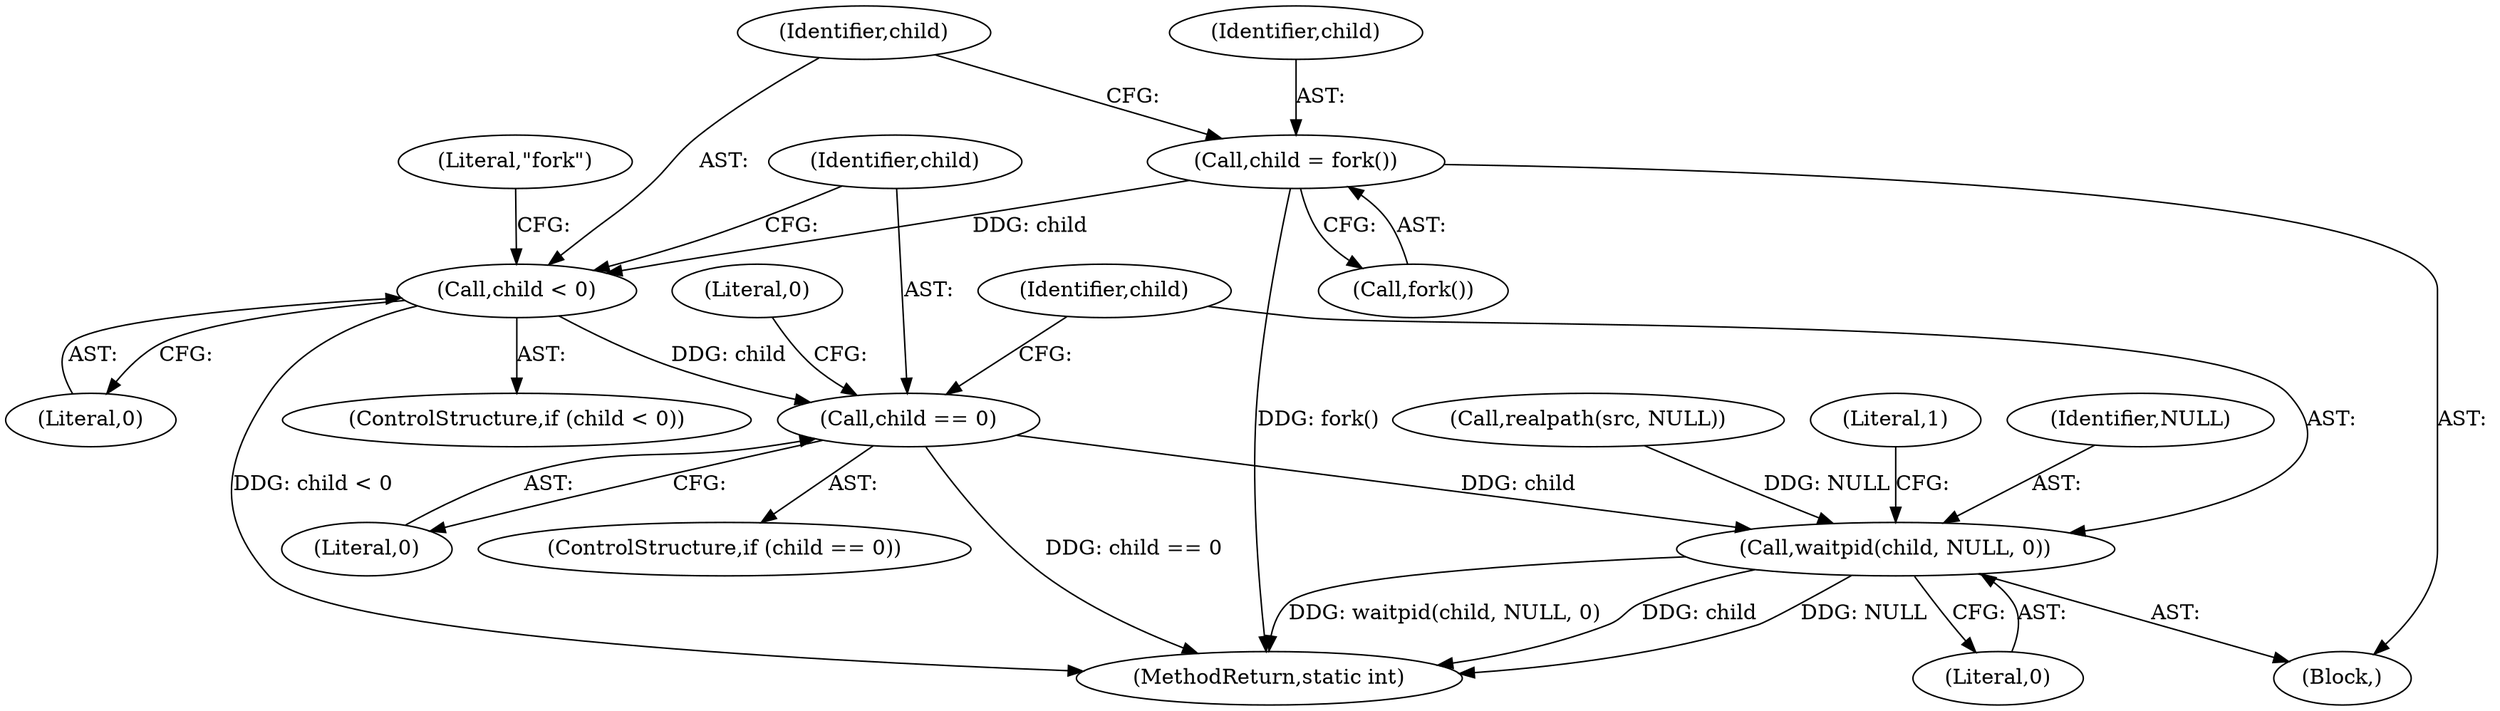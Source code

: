 digraph "1_firejail_b8a4ff9775318ca5e679183884a6a63f3da8f863_2@del" {
"1000193" [label="(Call,child = fork())"];
"1000197" [label="(Call,child < 0)"];
"1000203" [label="(Call,child == 0)"];
"1000230" [label="(Call,waitpid(child, NULL, 0))"];
"1000232" [label="(Identifier,NULL)"];
"1000195" [label="(Call,fork())"];
"1000203" [label="(Call,child == 0)"];
"1000197" [label="(Call,child < 0)"];
"1000235" [label="(Literal,1)"];
"1000193" [label="(Call,child = fork())"];
"1000208" [label="(Literal,0)"];
"1000194" [label="(Identifier,child)"];
"1000202" [label="(ControlStructure,if (child == 0))"];
"1000196" [label="(ControlStructure,if (child < 0))"];
"1000231" [label="(Identifier,child)"];
"1000238" [label="(MethodReturn,static int)"];
"1000230" [label="(Call,waitpid(child, NULL, 0))"];
"1000199" [label="(Literal,0)"];
"1000205" [label="(Literal,0)"];
"1000159" [label="(Call,realpath(src, NULL))"];
"1000201" [label="(Literal,\"fork\")"];
"1000198" [label="(Identifier,child)"];
"1000204" [label="(Identifier,child)"];
"1000233" [label="(Literal,0)"];
"1000151" [label="(Block,)"];
"1000193" -> "1000151"  [label="AST: "];
"1000193" -> "1000195"  [label="CFG: "];
"1000194" -> "1000193"  [label="AST: "];
"1000195" -> "1000193"  [label="AST: "];
"1000198" -> "1000193"  [label="CFG: "];
"1000193" -> "1000238"  [label="DDG: fork()"];
"1000193" -> "1000197"  [label="DDG: child"];
"1000197" -> "1000196"  [label="AST: "];
"1000197" -> "1000199"  [label="CFG: "];
"1000198" -> "1000197"  [label="AST: "];
"1000199" -> "1000197"  [label="AST: "];
"1000201" -> "1000197"  [label="CFG: "];
"1000204" -> "1000197"  [label="CFG: "];
"1000197" -> "1000238"  [label="DDG: child < 0"];
"1000197" -> "1000203"  [label="DDG: child"];
"1000203" -> "1000202"  [label="AST: "];
"1000203" -> "1000205"  [label="CFG: "];
"1000204" -> "1000203"  [label="AST: "];
"1000205" -> "1000203"  [label="AST: "];
"1000208" -> "1000203"  [label="CFG: "];
"1000231" -> "1000203"  [label="CFG: "];
"1000203" -> "1000238"  [label="DDG: child == 0"];
"1000203" -> "1000230"  [label="DDG: child"];
"1000230" -> "1000151"  [label="AST: "];
"1000230" -> "1000233"  [label="CFG: "];
"1000231" -> "1000230"  [label="AST: "];
"1000232" -> "1000230"  [label="AST: "];
"1000233" -> "1000230"  [label="AST: "];
"1000235" -> "1000230"  [label="CFG: "];
"1000230" -> "1000238"  [label="DDG: child"];
"1000230" -> "1000238"  [label="DDG: NULL"];
"1000230" -> "1000238"  [label="DDG: waitpid(child, NULL, 0)"];
"1000159" -> "1000230"  [label="DDG: NULL"];
}
